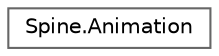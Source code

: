 digraph "类继承关系图"
{
 // LATEX_PDF_SIZE
  bgcolor="transparent";
  edge [fontname=Helvetica,fontsize=10,labelfontname=Helvetica,labelfontsize=10];
  node [fontname=Helvetica,fontsize=10,shape=box,height=0.2,width=0.4];
  rankdir="LR";
  Node0 [id="Node000000",label="Spine.Animation",height=0.2,width=0.4,color="grey40", fillcolor="white", style="filled",URL="$class_spine_1_1_animation.html",tooltip="Stores a list of timelines to animate a skeleton's pose over time."];
}
